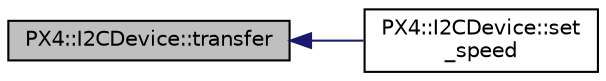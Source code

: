 digraph "PX4::I2CDevice::transfer"
{
 // INTERACTIVE_SVG=YES
  edge [fontname="Helvetica",fontsize="10",labelfontname="Helvetica",labelfontsize="10"];
  node [fontname="Helvetica",fontsize="10",shape=record];
  rankdir="LR";
  Node1 [label="PX4::I2CDevice::transfer",height=0.2,width=0.4,color="black", fillcolor="grey75", style="filled", fontcolor="black"];
  Node1 -> Node2 [dir="back",color="midnightblue",fontsize="10",style="solid",fontname="Helvetica"];
  Node2 [label="PX4::I2CDevice::set\l_speed",height=0.2,width=0.4,color="black", fillcolor="white", style="filled",URL="$classPX4_1_1I2CDevice.html#a16dd1d3f0aa0a6718f32f9da3a5b949d"];
}
